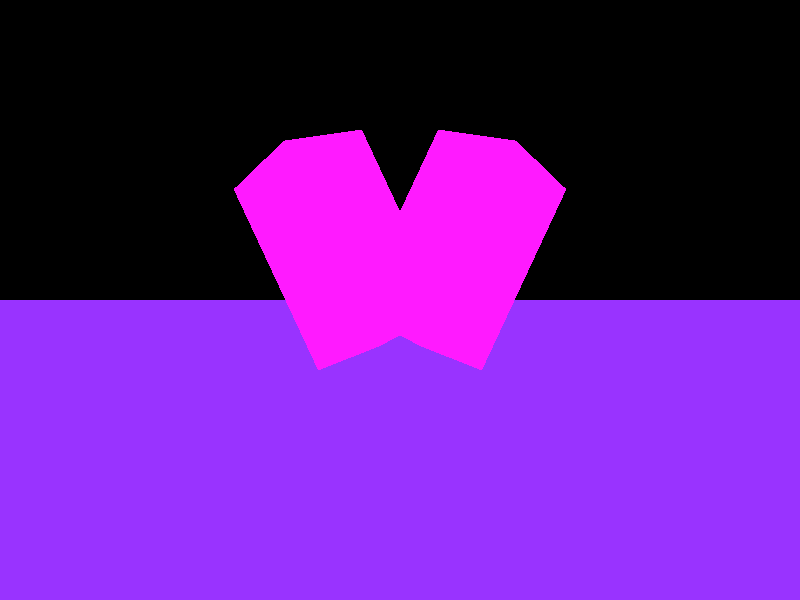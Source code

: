 // cs174, assignment 1 sample file (RIGHT HANDED)

camera { location  <0, 0, 12>
up        <0,  1,  0> 
right     <1.33333, 0,  0> 
look_at   <0, 0, 0>
}

light_source {<-100, 100, 80> color rgb <1.5, 1.5, 1.5>}



plane {<0, 1, 0>, -4      
  pigment {color rgb <0.6, 0.2, 1.0>}
  finish {ambient 0.3 diffuse 0.8 specular 0.8 roughness 0.001 reflection 0.5}
}

box { <-1, -1, -1>, <1, 1, 1>
  pigment { color rgb <1.0, 0.1, 1.0>}
  finish {ambient 0.2 diffuse 0.4 specular 0.5 roughness 0.05}
  scale <1, 2, 1>
  rotate <0, 45, 0>
  rotate <0, 0, 25>
  translate <-1.2, 1 ,0>
}

box { <-1, -1, -1>, <1, 1, 1>
  pigment { color rgb <1.0, 0.1, 1.0>}
  finish {ambient 0.2 diffuse 0.4 specular 0.5 roughness 0.05}
  scale <1, 2, 1>
  rotate <0, -45, 0>
  rotate <0, 0, -25>
  translate <1.2, 1 ,0>
}

